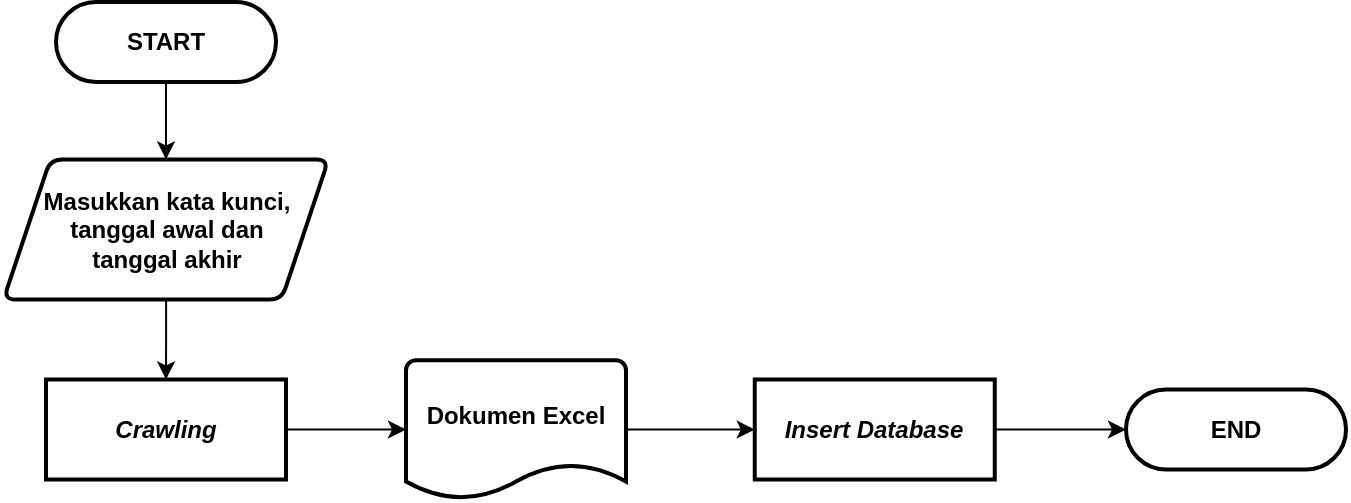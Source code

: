 <mxfile version="14.2.9" type="device"><diagram id="H_fRqtyggIVv_zjI1ywA" name="Page-1"><mxGraphModel dx="1021" dy="500" grid="1" gridSize="10" guides="1" tooltips="1" connect="1" arrows="1" fold="1" page="1" pageScale="1" pageWidth="827" pageHeight="1169" math="0" shadow="0"><root><mxCell id="0"/><mxCell id="1" parent="0"/><mxCell id="a2TFJ_O6cw55gr0QnBxv-1" style="edgeStyle=orthogonalEdgeStyle;rounded=0;orthogonalLoop=1;jettySize=auto;html=1;entryX=0.5;entryY=0;entryDx=0;entryDy=0;" parent="1" source="nq37NrVnf6S420Zew8mY-3" target="nq37NrVnf6S420Zew8mY-70" edge="1"><mxGeometry relative="1" as="geometry"/></mxCell><mxCell id="nq37NrVnf6S420Zew8mY-3" value="&lt;b style=&quot;font-size: 12px;&quot;&gt;START&lt;/b&gt;" style="rounded=1;whiteSpace=wrap;html=1;absoluteArcSize=1;arcSize=140;strokeWidth=2;fontSize=12;" parent="1" vertex="1"><mxGeometry x="45" y="170" width="110" height="40" as="geometry"/></mxCell><mxCell id="nq37NrVnf6S420Zew8mY-68" style="edgeStyle=orthogonalEdgeStyle;rounded=0;orthogonalLoop=1;jettySize=auto;html=1;entryX=0.5;entryY=0;entryDx=0;entryDy=0;entryPerimeter=0;fontSize=12;" parent="1" edge="1"><mxGeometry relative="1" as="geometry"><mxPoint x="100" y="410" as="sourcePoint"/><Array as="points"><mxPoint x="100" y="450"/><mxPoint x="200" y="450"/><mxPoint x="200" y="110"/><mxPoint x="300" y="110"/></Array></mxGeometry></mxCell><mxCell id="nq37NrVnf6S420Zew8mY-92" style="edgeStyle=orthogonalEdgeStyle;rounded=0;orthogonalLoop=1;jettySize=auto;html=1;entryX=0;entryY=0.5;entryDx=0;entryDy=0;fontSize=12;" parent="1" source="nq37NrVnf6S420Zew8mY-27" target="nq37NrVnf6S420Zew8mY-91" edge="1"><mxGeometry relative="1" as="geometry"/></mxCell><mxCell id="nq37NrVnf6S420Zew8mY-27" value="&lt;b&gt;&lt;i&gt;Insert Database&lt;/i&gt;&lt;/b&gt;" style="rounded=1;whiteSpace=wrap;html=1;absoluteArcSize=1;arcSize=0;strokeWidth=2;fontSize=12;" parent="1" vertex="1"><mxGeometry x="394.38" y="358.75" width="120" height="50" as="geometry"/></mxCell><mxCell id="nq37NrVnf6S420Zew8mY-72" style="edgeStyle=orthogonalEdgeStyle;rounded=0;orthogonalLoop=1;jettySize=auto;html=1;entryX=0.5;entryY=0;entryDx=0;entryDy=0;fontSize=12;" parent="1" source="nq37NrVnf6S420Zew8mY-70" target="nq37NrVnf6S420Zew8mY-71" edge="1"><mxGeometry relative="1" as="geometry"/></mxCell><mxCell id="nq37NrVnf6S420Zew8mY-70" value="Masukkan kata kunci,&lt;br&gt;tanggal awal dan&lt;br&gt;tanggal akhir" style="shape=parallelogram;html=1;strokeWidth=2;perimeter=parallelogramPerimeter;whiteSpace=wrap;rounded=1;arcSize=12;size=0.144;fontSize=12;fontStyle=1" parent="1" vertex="1"><mxGeometry x="18.75" y="248.75" width="162.5" height="70" as="geometry"/></mxCell><mxCell id="nq37NrVnf6S420Zew8mY-84" style="edgeStyle=orthogonalEdgeStyle;rounded=0;orthogonalLoop=1;jettySize=auto;html=1;entryX=0;entryY=0.5;entryDx=0;entryDy=0;entryPerimeter=0;fontSize=12;" parent="1" source="nq37NrVnf6S420Zew8mY-71" target="nq37NrVnf6S420Zew8mY-79" edge="1"><mxGeometry relative="1" as="geometry"><mxPoint x="220" y="383.75" as="targetPoint"/></mxGeometry></mxCell><mxCell id="nq37NrVnf6S420Zew8mY-71" value="&lt;b&gt;&lt;i&gt;Crawling&lt;/i&gt;&lt;/b&gt;" style="rounded=1;whiteSpace=wrap;html=1;absoluteArcSize=1;arcSize=0;strokeWidth=2;fontSize=12;" parent="1" vertex="1"><mxGeometry x="40" y="358.75" width="120" height="50" as="geometry"/></mxCell><mxCell id="nq37NrVnf6S420Zew8mY-93" style="edgeStyle=orthogonalEdgeStyle;rounded=0;orthogonalLoop=1;jettySize=auto;html=1;entryX=0;entryY=0.5;entryDx=0;entryDy=0;fontSize=12;" parent="1" source="nq37NrVnf6S420Zew8mY-79" target="nq37NrVnf6S420Zew8mY-27" edge="1"><mxGeometry relative="1" as="geometry"/></mxCell><mxCell id="nq37NrVnf6S420Zew8mY-79" value="&lt;b&gt;Dokumen Excel&lt;br&gt;&lt;br&gt;&lt;/b&gt;" style="strokeWidth=2;html=1;shape=mxgraph.flowchart.document2;whiteSpace=wrap;size=0.25;fontSize=12;" parent="1" vertex="1"><mxGeometry x="220" y="349.07" width="110" height="69.37" as="geometry"/></mxCell><mxCell id="nq37NrVnf6S420Zew8mY-91" value="&lt;b&gt;END&lt;/b&gt;" style="rounded=1;whiteSpace=wrap;html=1;absoluteArcSize=1;arcSize=140;strokeWidth=2;fontSize=12;" parent="1" vertex="1"><mxGeometry x="580" y="363.75" width="110" height="40" as="geometry"/></mxCell></root></mxGraphModel></diagram></mxfile>
